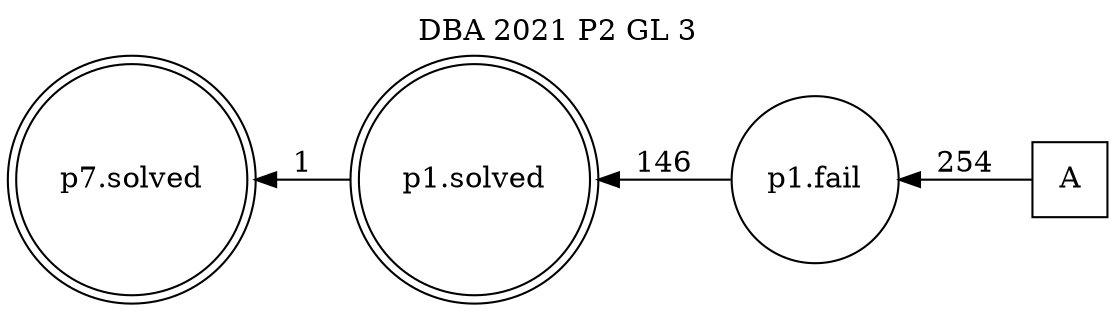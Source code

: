digraph DBA_2021_P2_GL_3 {
labelloc="tl"
label= " DBA 2021 P2 GL 3 "
rankdir="RL";
graph [ size=" 10 , 10 !"]

"A" [shape="square" label="A"]
"p1.fail" [shape="circle" label="p1.fail"]
"p1.solved" [shape="doublecircle" label="p1.solved"]
"p7.solved" [shape="doublecircle" label="p7.solved"]
"A" -> "p1.fail" [ label=254]
"p1.fail" -> "p1.solved" [ label=146]
"p1.solved" -> "p7.solved" [ label=1]
}
